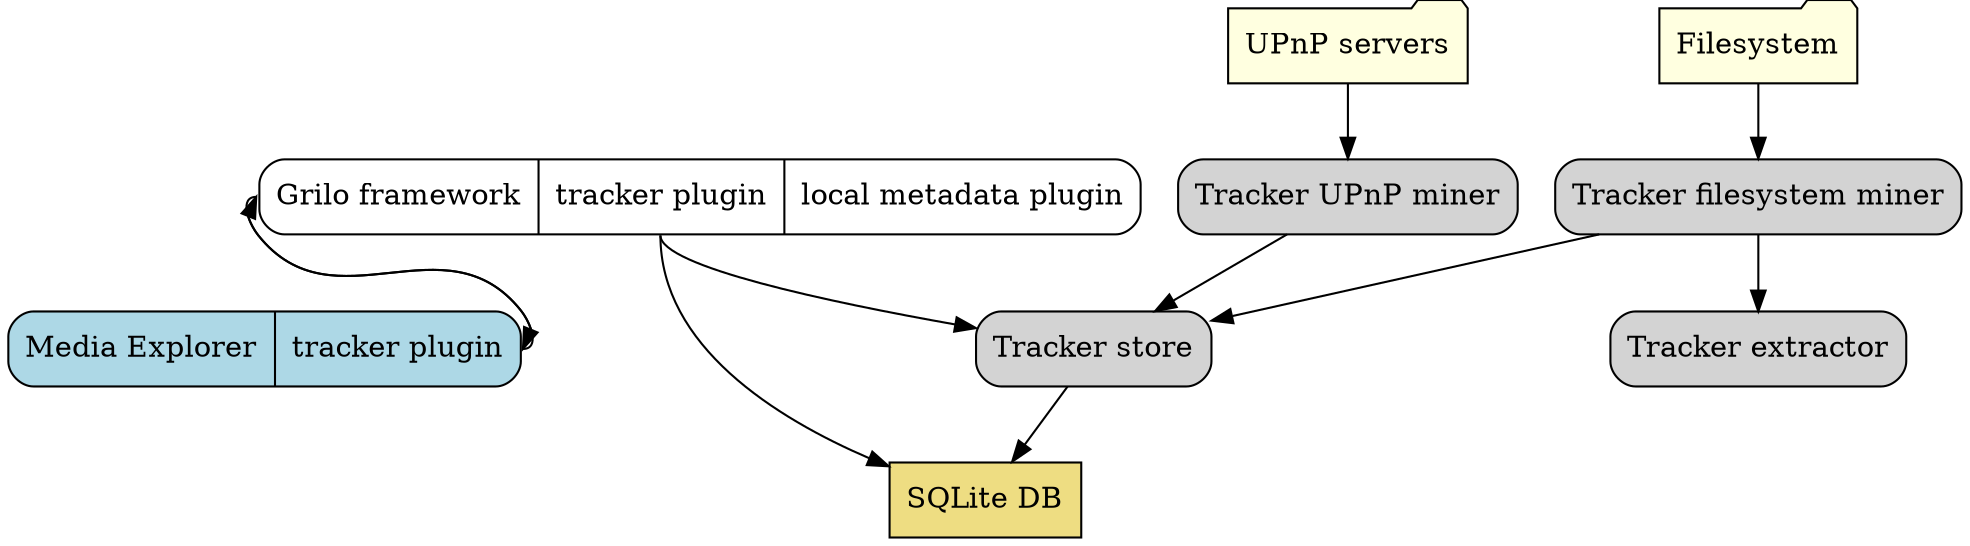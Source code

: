 digraph content_discovery {
   tracker_miner_fs [label="Tracker filesystem miner",fillcolor=lightgrey,shape=box,style="rounded,filled"];
   tracker_miner_upnp [label="Tracker UPnP miner",fillcolor=lightgrey,shape=box,style="rounded,filled"];
   tracker_store [label="Tracker store",fillcolor=lightgrey,shape=box,style="rounded,filled"];
   tracker_extract [label="Tracker extractor",fillcolor=lightgrey,shape=box,style="rounded,filled"];


   sqlitedb [label="SQLite DB",fillcolor=lightgoldenrod,shape=box,style=filled];

   grilo [label="<1>Grilo framework|<2>tracker plugin|<3>local metadata plugin",shape=Mrecord];

   mex [shape=Mrecord,label="<1>Media Explorer|<2>tracker plugin",fillcolor=lightblue,style=filled];

   filesystem [label="Filesystem",shape=folder,fillcolor=lightyellow,style=filled];
   upnp [label="UPnP servers",shape=folder,fillcolor=lightyellow,style=filled];

   upnp -> tracker_miner_upnp
   filesystem -> tracker_miner_fs

   tracker_miner_fs -> tracker_extract
   tracker_miner_fs -> tracker_store
   tracker_miner_upnp -> tracker_store
   tracker_store -> sqlitedb

   grilo:2 -> tracker_store
   grilo:2 -> sqlitedb

   mex:2 -> grilo:1;
   grilo:1 -> mex:2;
}
